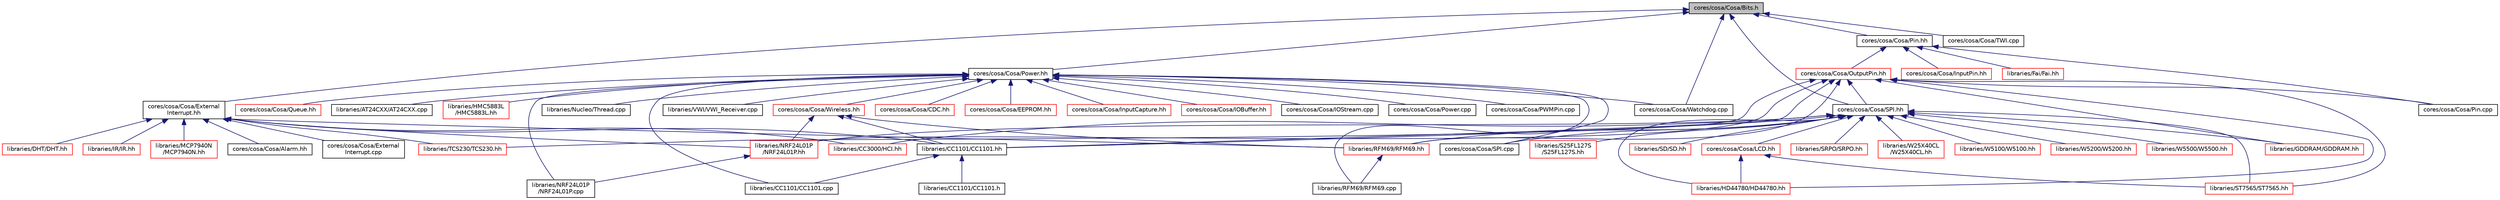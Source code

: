 digraph "cores/cosa/Cosa/Bits.h"
{
  edge [fontname="Helvetica",fontsize="10",labelfontname="Helvetica",labelfontsize="10"];
  node [fontname="Helvetica",fontsize="10",shape=record];
  Node1 [label="cores/cosa/Cosa/Bits.h",height=0.2,width=0.4,color="black", fillcolor="grey75", style="filled", fontcolor="black"];
  Node1 -> Node2 [dir="back",color="midnightblue",fontsize="10",style="solid",fontname="Helvetica"];
  Node2 [label="cores/cosa/Cosa/External\lInterrupt.hh",height=0.2,width=0.4,color="black", fillcolor="white", style="filled",URL="$dd/d37/ExternalInterrupt_8hh.html"];
  Node2 -> Node3 [dir="back",color="midnightblue",fontsize="10",style="solid",fontname="Helvetica"];
  Node3 [label="cores/cosa/Cosa/Alarm.hh",height=0.2,width=0.4,color="black", fillcolor="white", style="filled",URL="$d8/dfc/Alarm_8hh.html"];
  Node2 -> Node4 [dir="back",color="midnightblue",fontsize="10",style="solid",fontname="Helvetica"];
  Node4 [label="cores/cosa/Cosa/External\lInterrupt.cpp",height=0.2,width=0.4,color="black", fillcolor="white", style="filled",URL="$d1/d8d/ExternalInterrupt_8cpp.html"];
  Node2 -> Node5 [dir="back",color="midnightblue",fontsize="10",style="solid",fontname="Helvetica"];
  Node5 [label="libraries/CC1101/CC1101.hh",height=0.2,width=0.4,color="black", fillcolor="white", style="filled",URL="$d5/d44/CC1101_8hh.html"];
  Node5 -> Node6 [dir="back",color="midnightblue",fontsize="10",style="solid",fontname="Helvetica"];
  Node6 [label="libraries/CC1101/CC1101.cpp",height=0.2,width=0.4,color="black", fillcolor="white", style="filled",URL="$d2/dee/CC1101_8cpp.html"];
  Node5 -> Node7 [dir="back",color="midnightblue",fontsize="10",style="solid",fontname="Helvetica"];
  Node7 [label="libraries/CC1101/CC1101.h",height=0.2,width=0.4,color="black", fillcolor="white", style="filled",URL="$de/d99/CC1101_8h.html"];
  Node2 -> Node8 [dir="back",color="midnightblue",fontsize="10",style="solid",fontname="Helvetica"];
  Node8 [label="libraries/CC3000/HCI.hh",height=0.2,width=0.4,color="red", fillcolor="white", style="filled",URL="$d1/d0a/HCI_8hh.html"];
  Node2 -> Node9 [dir="back",color="midnightblue",fontsize="10",style="solid",fontname="Helvetica"];
  Node9 [label="libraries/DHT/DHT.hh",height=0.2,width=0.4,color="red", fillcolor="white", style="filled",URL="$dc/d08/DHT_8hh.html"];
  Node2 -> Node10 [dir="back",color="midnightblue",fontsize="10",style="solid",fontname="Helvetica"];
  Node10 [label="libraries/IR/IR.hh",height=0.2,width=0.4,color="red", fillcolor="white", style="filled",URL="$df/dd9/IR_8hh.html"];
  Node2 -> Node11 [dir="back",color="midnightblue",fontsize="10",style="solid",fontname="Helvetica"];
  Node11 [label="libraries/MCP7940N\l/MCP7940N.hh",height=0.2,width=0.4,color="red", fillcolor="white", style="filled",URL="$d4/d51/MCP7940N_8hh.html"];
  Node2 -> Node12 [dir="back",color="midnightblue",fontsize="10",style="solid",fontname="Helvetica"];
  Node12 [label="libraries/NRF24L01P\l/NRF24L01P.hh",height=0.2,width=0.4,color="red", fillcolor="white", style="filled",URL="$d6/d3d/NRF24L01P_8hh.html"];
  Node12 -> Node13 [dir="back",color="midnightblue",fontsize="10",style="solid",fontname="Helvetica"];
  Node13 [label="libraries/NRF24L01P\l/NRF24L01P.cpp",height=0.2,width=0.4,color="black", fillcolor="white", style="filled",URL="$d1/d3b/NRF24L01P_8cpp.html"];
  Node2 -> Node14 [dir="back",color="midnightblue",fontsize="10",style="solid",fontname="Helvetica"];
  Node14 [label="libraries/RFM69/RFM69.hh",height=0.2,width=0.4,color="red", fillcolor="white", style="filled",URL="$d1/d78/RFM69_8hh.html"];
  Node14 -> Node15 [dir="back",color="midnightblue",fontsize="10",style="solid",fontname="Helvetica"];
  Node15 [label="libraries/RFM69/RFM69.cpp",height=0.2,width=0.4,color="black", fillcolor="white", style="filled",URL="$d9/d8e/RFM69_8cpp.html"];
  Node2 -> Node16 [dir="back",color="midnightblue",fontsize="10",style="solid",fontname="Helvetica"];
  Node16 [label="libraries/TCS230/TCS230.hh",height=0.2,width=0.4,color="red", fillcolor="white", style="filled",URL="$d6/dfe/TCS230_8hh.html"];
  Node1 -> Node17 [dir="back",color="midnightblue",fontsize="10",style="solid",fontname="Helvetica"];
  Node17 [label="cores/cosa/Cosa/Pin.hh",height=0.2,width=0.4,color="black", fillcolor="white", style="filled",URL="$d9/d0a/Pin_8hh.html"];
  Node17 -> Node18 [dir="back",color="midnightblue",fontsize="10",style="solid",fontname="Helvetica"];
  Node18 [label="cores/cosa/Cosa/InputPin.hh",height=0.2,width=0.4,color="red", fillcolor="white", style="filled",URL="$dc/ddc/InputPin_8hh.html"];
  Node17 -> Node19 [dir="back",color="midnightblue",fontsize="10",style="solid",fontname="Helvetica"];
  Node19 [label="cores/cosa/Cosa/OutputPin.hh",height=0.2,width=0.4,color="red", fillcolor="white", style="filled",URL="$d2/d73/OutputPin_8hh.html"];
  Node19 -> Node20 [dir="back",color="midnightblue",fontsize="10",style="solid",fontname="Helvetica"];
  Node20 [label="cores/cosa/Cosa/Pin.cpp",height=0.2,width=0.4,color="black", fillcolor="white", style="filled",URL="$d6/dc9/Pin_8cpp.html"];
  Node19 -> Node21 [dir="back",color="midnightblue",fontsize="10",style="solid",fontname="Helvetica"];
  Node21 [label="cores/cosa/Cosa/SPI.hh",height=0.2,width=0.4,color="black", fillcolor="white", style="filled",URL="$d2/d43/SPI_8hh.html"];
  Node21 -> Node22 [dir="back",color="midnightblue",fontsize="10",style="solid",fontname="Helvetica"];
  Node22 [label="cores/cosa/Cosa/LCD.hh",height=0.2,width=0.4,color="red", fillcolor="white", style="filled",URL="$d3/d9c/LCD_8hh.html"];
  Node22 -> Node23 [dir="back",color="midnightblue",fontsize="10",style="solid",fontname="Helvetica"];
  Node23 [label="libraries/HD44780/HD44780.hh",height=0.2,width=0.4,color="red", fillcolor="white", style="filled",URL="$d8/dec/HD44780_8hh.html"];
  Node22 -> Node24 [dir="back",color="midnightblue",fontsize="10",style="solid",fontname="Helvetica"];
  Node24 [label="libraries/ST7565/ST7565.hh",height=0.2,width=0.4,color="red", fillcolor="white", style="filled",URL="$d7/da9/ST7565_8hh.html"];
  Node21 -> Node25 [dir="back",color="midnightblue",fontsize="10",style="solid",fontname="Helvetica"];
  Node25 [label="cores/cosa/Cosa/SPI.cpp",height=0.2,width=0.4,color="black", fillcolor="white", style="filled",URL="$d7/d38/SPI_8cpp.html"];
  Node21 -> Node5 [dir="back",color="midnightblue",fontsize="10",style="solid",fontname="Helvetica"];
  Node21 -> Node8 [dir="back",color="midnightblue",fontsize="10",style="solid",fontname="Helvetica"];
  Node21 -> Node26 [dir="back",color="midnightblue",fontsize="10",style="solid",fontname="Helvetica"];
  Node26 [label="libraries/GDDRAM/GDDRAM.hh",height=0.2,width=0.4,color="red", fillcolor="white", style="filled",URL="$d7/d0f/GDDRAM_8hh.html"];
  Node21 -> Node23 [dir="back",color="midnightblue",fontsize="10",style="solid",fontname="Helvetica"];
  Node21 -> Node12 [dir="back",color="midnightblue",fontsize="10",style="solid",fontname="Helvetica"];
  Node21 -> Node14 [dir="back",color="midnightblue",fontsize="10",style="solid",fontname="Helvetica"];
  Node21 -> Node27 [dir="back",color="midnightblue",fontsize="10",style="solid",fontname="Helvetica"];
  Node27 [label="libraries/S25FL127S\l/S25FL127S.hh",height=0.2,width=0.4,color="red", fillcolor="white", style="filled",URL="$d6/dfd/S25FL127S_8hh.html"];
  Node21 -> Node28 [dir="back",color="midnightblue",fontsize="10",style="solid",fontname="Helvetica"];
  Node28 [label="libraries/SD/SD.hh",height=0.2,width=0.4,color="red", fillcolor="white", style="filled",URL="$d6/d36/SD_8hh.html"];
  Node21 -> Node29 [dir="back",color="midnightblue",fontsize="10",style="solid",fontname="Helvetica"];
  Node29 [label="libraries/SRPO/SRPO.hh",height=0.2,width=0.4,color="red", fillcolor="white", style="filled",URL="$dc/d32/libraries_2SRPO_2SRPO_8hh.html"];
  Node21 -> Node24 [dir="back",color="midnightblue",fontsize="10",style="solid",fontname="Helvetica"];
  Node21 -> Node30 [dir="back",color="midnightblue",fontsize="10",style="solid",fontname="Helvetica"];
  Node30 [label="libraries/W25X40CL\l/W25X40CL.hh",height=0.2,width=0.4,color="red", fillcolor="white", style="filled",URL="$d4/d3a/W25X40CL_8hh.html"];
  Node21 -> Node31 [dir="back",color="midnightblue",fontsize="10",style="solid",fontname="Helvetica"];
  Node31 [label="libraries/W5100/W5100.hh",height=0.2,width=0.4,color="red", fillcolor="white", style="filled",URL="$da/d21/W5100_8hh.html"];
  Node21 -> Node32 [dir="back",color="midnightblue",fontsize="10",style="solid",fontname="Helvetica"];
  Node32 [label="libraries/W5200/W5200.hh",height=0.2,width=0.4,color="red", fillcolor="white", style="filled",URL="$d8/def/W5200_8hh.html"];
  Node21 -> Node33 [dir="back",color="midnightblue",fontsize="10",style="solid",fontname="Helvetica"];
  Node33 [label="libraries/W5500/W5500.hh",height=0.2,width=0.4,color="red", fillcolor="white", style="filled",URL="$dc/d60/W5500_8hh.html"];
  Node19 -> Node5 [dir="back",color="midnightblue",fontsize="10",style="solid",fontname="Helvetica"];
  Node19 -> Node26 [dir="back",color="midnightblue",fontsize="10",style="solid",fontname="Helvetica"];
  Node19 -> Node23 [dir="back",color="midnightblue",fontsize="10",style="solid",fontname="Helvetica"];
  Node19 -> Node12 [dir="back",color="midnightblue",fontsize="10",style="solid",fontname="Helvetica"];
  Node19 -> Node14 [dir="back",color="midnightblue",fontsize="10",style="solid",fontname="Helvetica"];
  Node19 -> Node24 [dir="back",color="midnightblue",fontsize="10",style="solid",fontname="Helvetica"];
  Node19 -> Node16 [dir="back",color="midnightblue",fontsize="10",style="solid",fontname="Helvetica"];
  Node17 -> Node20 [dir="back",color="midnightblue",fontsize="10",style="solid",fontname="Helvetica"];
  Node17 -> Node34 [dir="back",color="midnightblue",fontsize="10",style="solid",fontname="Helvetica"];
  Node34 [label="libraries/Fai/Fai.hh",height=0.2,width=0.4,color="red", fillcolor="white", style="filled",URL="$dc/d78/Fai_8hh.html"];
  Node1 -> Node35 [dir="back",color="midnightblue",fontsize="10",style="solid",fontname="Helvetica"];
  Node35 [label="cores/cosa/Cosa/Power.hh",height=0.2,width=0.4,color="black", fillcolor="white", style="filled",URL="$de/d82/Power_8hh.html"];
  Node35 -> Node36 [dir="back",color="midnightblue",fontsize="10",style="solid",fontname="Helvetica"];
  Node36 [label="cores/cosa/Cosa/CDC.hh",height=0.2,width=0.4,color="red", fillcolor="white", style="filled",URL="$df/d42/CDC_8hh.html"];
  Node35 -> Node37 [dir="back",color="midnightblue",fontsize="10",style="solid",fontname="Helvetica"];
  Node37 [label="cores/cosa/Cosa/EEPROM.hh",height=0.2,width=0.4,color="red", fillcolor="white", style="filled",URL="$d8/db4/EEPROM_8hh.html"];
  Node35 -> Node38 [dir="back",color="midnightblue",fontsize="10",style="solid",fontname="Helvetica"];
  Node38 [label="cores/cosa/Cosa/InputCapture.hh",height=0.2,width=0.4,color="red", fillcolor="white", style="filled",URL="$de/d74/InputCapture_8hh.html"];
  Node35 -> Node39 [dir="back",color="midnightblue",fontsize="10",style="solid",fontname="Helvetica"];
  Node39 [label="cores/cosa/Cosa/IOBuffer.hh",height=0.2,width=0.4,color="red", fillcolor="white", style="filled",URL="$d7/de5/IOBuffer_8hh.html"];
  Node35 -> Node40 [dir="back",color="midnightblue",fontsize="10",style="solid",fontname="Helvetica"];
  Node40 [label="cores/cosa/Cosa/IOStream.cpp",height=0.2,width=0.4,color="black", fillcolor="white", style="filled",URL="$d2/dfe/IOStream_8cpp.html"];
  Node35 -> Node41 [dir="back",color="midnightblue",fontsize="10",style="solid",fontname="Helvetica"];
  Node41 [label="cores/cosa/Cosa/Power.cpp",height=0.2,width=0.4,color="black", fillcolor="white", style="filled",URL="$d1/d9d/Power_8cpp.html"];
  Node35 -> Node42 [dir="back",color="midnightblue",fontsize="10",style="solid",fontname="Helvetica"];
  Node42 [label="cores/cosa/Cosa/PWMPin.cpp",height=0.2,width=0.4,color="black", fillcolor="white", style="filled",URL="$d6/ddf/PWMPin_8cpp.html"];
  Node35 -> Node43 [dir="back",color="midnightblue",fontsize="10",style="solid",fontname="Helvetica"];
  Node43 [label="cores/cosa/Cosa/Queue.hh",height=0.2,width=0.4,color="red", fillcolor="white", style="filled",URL="$d9/db9/Queue_8hh.html"];
  Node35 -> Node25 [dir="back",color="midnightblue",fontsize="10",style="solid",fontname="Helvetica"];
  Node35 -> Node44 [dir="back",color="midnightblue",fontsize="10",style="solid",fontname="Helvetica"];
  Node44 [label="cores/cosa/Cosa/Watchdog.cpp",height=0.2,width=0.4,color="black", fillcolor="white", style="filled",URL="$d1/dc0/Watchdog_8cpp.html"];
  Node35 -> Node45 [dir="back",color="midnightblue",fontsize="10",style="solid",fontname="Helvetica"];
  Node45 [label="cores/cosa/Cosa/Wireless.hh",height=0.2,width=0.4,color="red", fillcolor="white", style="filled",URL="$d5/d13/Wireless_8hh.html"];
  Node45 -> Node5 [dir="back",color="midnightblue",fontsize="10",style="solid",fontname="Helvetica"];
  Node45 -> Node12 [dir="back",color="midnightblue",fontsize="10",style="solid",fontname="Helvetica"];
  Node45 -> Node14 [dir="back",color="midnightblue",fontsize="10",style="solid",fontname="Helvetica"];
  Node35 -> Node46 [dir="back",color="midnightblue",fontsize="10",style="solid",fontname="Helvetica"];
  Node46 [label="libraries/AT24CXX/AT24CXX.cpp",height=0.2,width=0.4,color="black", fillcolor="white", style="filled",URL="$d4/d64/AT24CXX_8cpp.html"];
  Node35 -> Node6 [dir="back",color="midnightblue",fontsize="10",style="solid",fontname="Helvetica"];
  Node35 -> Node47 [dir="back",color="midnightblue",fontsize="10",style="solid",fontname="Helvetica"];
  Node47 [label="libraries/HMC5883L\l/HMC5883L.hh",height=0.2,width=0.4,color="red", fillcolor="white", style="filled",URL="$d4/d6b/HMC5883L_8hh.html"];
  Node35 -> Node13 [dir="back",color="midnightblue",fontsize="10",style="solid",fontname="Helvetica"];
  Node35 -> Node48 [dir="back",color="midnightblue",fontsize="10",style="solid",fontname="Helvetica"];
  Node48 [label="libraries/Nucleo/Thread.cpp",height=0.2,width=0.4,color="black", fillcolor="white", style="filled",URL="$da/de4/Thread_8cpp.html"];
  Node35 -> Node15 [dir="back",color="midnightblue",fontsize="10",style="solid",fontname="Helvetica"];
  Node35 -> Node49 [dir="back",color="midnightblue",fontsize="10",style="solid",fontname="Helvetica"];
  Node49 [label="libraries/VWI/VWI_Receiver.cpp",height=0.2,width=0.4,color="black", fillcolor="white", style="filled",URL="$dd/d90/VWI__Receiver_8cpp.html"];
  Node1 -> Node21 [dir="back",color="midnightblue",fontsize="10",style="solid",fontname="Helvetica"];
  Node1 -> Node50 [dir="back",color="midnightblue",fontsize="10",style="solid",fontname="Helvetica"];
  Node50 [label="cores/cosa/Cosa/TWI.cpp",height=0.2,width=0.4,color="black", fillcolor="white", style="filled",URL="$d6/d14/TWI_8cpp.html"];
  Node1 -> Node44 [dir="back",color="midnightblue",fontsize="10",style="solid",fontname="Helvetica"];
}
